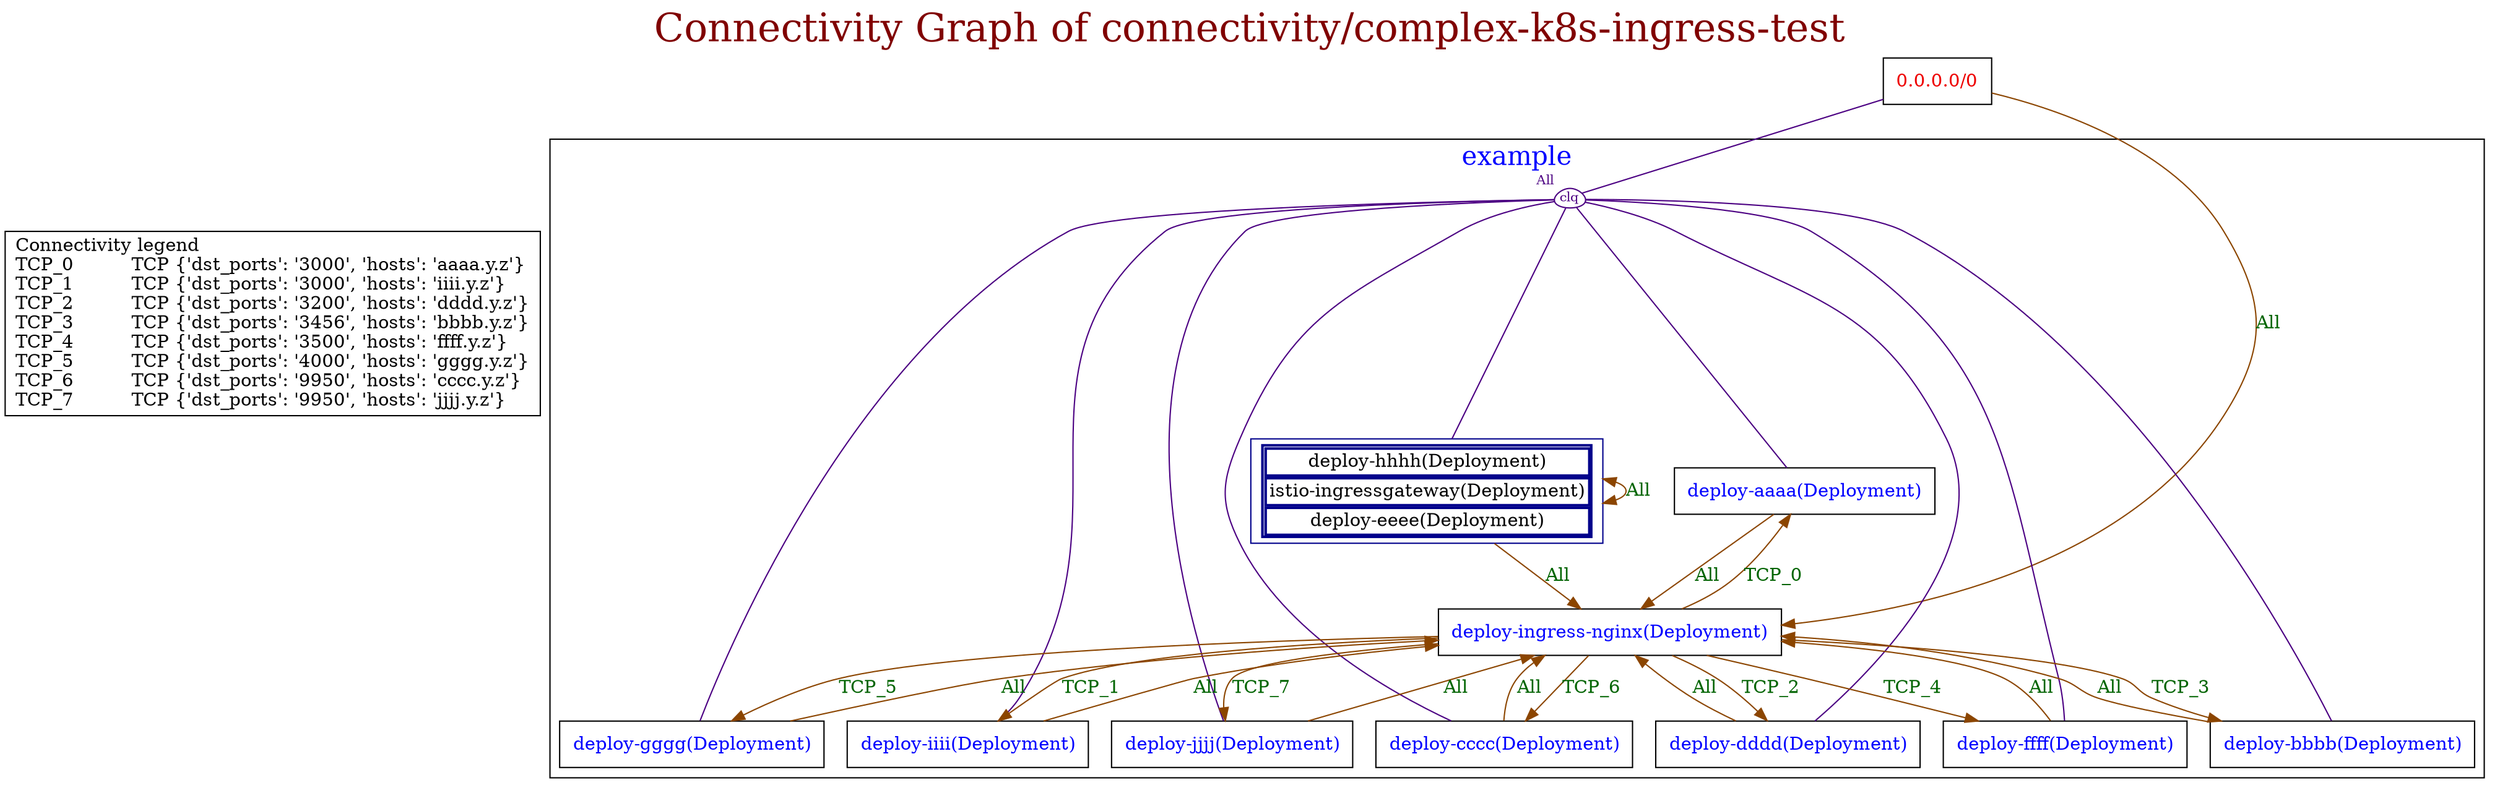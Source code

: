 // The Connectivity Graph of connectivity/complex-k8s-ingress-test
digraph {
	label="Connectivity Graph of connectivity/complex-k8s-ingress-test"	labelloc = "t"
	fontsize=30
	fontcolor=webmaroon
{
	dict_box [label="Connectivity legend\lTCP_0          TCP {'dst_ports': '3000', 'hosts': 'aaaa.y.z'}\lTCP_1          TCP {'dst_ports': '3000', 'hosts': 'iiii.y.z'}\lTCP_2          TCP {'dst_ports': '3200', 'hosts': 'dddd.y.z'}\lTCP_3          TCP {'dst_ports': '3456', 'hosts': 'bbbb.y.z'}\lTCP_4          TCP {'dst_ports': '3500', 'hosts': 'ffff.y.z'}\lTCP_5          TCP {'dst_ports': '4000', 'hosts': 'gggg.y.z'}\lTCP_6          TCP {'dst_ports': '9950', 'hosts': 'cccc.y.z'}\lTCP_7          TCP {'dst_ports': '9950', 'hosts': 'jjjj.y.z'}\l" shape=box]
 rank=sink
}
	"0.0.0.0/0" [label=<<table border="0" cellspacing="0"><tr><td>0.0.0.0/0</td></tr></table>> shape=box fontcolor=red2]
subgraph cluster_example_namespace{
	label="example"
	fontsize=20
	fontcolor=blue
	"clique_0" [shape=egg fontcolor=indigo color=indigo width=0.2 height=0.2 label=clq fontsize=10 margin=0  xlabel="All"]
	"example/deploy-aaaa(Deployment)" [label=<<table border="0" cellspacing="0"><tr><td>deploy-aaaa(Deployment)</td></tr></table>> shape=box fontcolor=blue]
	"example/deploy-bbbb(Deployment)" [label=<<table border="0" cellspacing="0"><tr><td>deploy-bbbb(Deployment)</td></tr></table>> shape=box fontcolor=blue]
	"example/deploy-cccc(Deployment)" [label=<<table border="0" cellspacing="0"><tr><td>deploy-cccc(Deployment)</td></tr></table>> shape=box fontcolor=blue]
	"example/deploy-dddd(Deployment)" [label=<<table border="0" cellspacing="0"><tr><td>deploy-dddd(Deployment)</td></tr></table>> shape=box fontcolor=blue]
	"example/deploy-eeee(Deployment)" [label=<<table border="2" cellspacing="0"><tr><td>deploy-hhhh(Deployment)</td></tr><tr><td>istio-ingressgateway(Deployment)</td></tr><tr><td>deploy-eeee(Deployment)</td></tr></table>> shape=box color=darkblue]
	"example/deploy-ffff(Deployment)" [label=<<table border="0" cellspacing="0"><tr><td>deploy-ffff(Deployment)</td></tr></table>> shape=box fontcolor=blue]
	"example/deploy-gggg(Deployment)" [label=<<table border="0" cellspacing="0"><tr><td>deploy-gggg(Deployment)</td></tr></table>> shape=box fontcolor=blue]
	"example/deploy-iiii(Deployment)" [label=<<table border="0" cellspacing="0"><tr><td>deploy-iiii(Deployment)</td></tr></table>> shape=box fontcolor=blue]
	"example/deploy-ingress-nginx(Deployment)" [label=<<table border="0" cellspacing="0"><tr><td>deploy-ingress-nginx(Deployment)</td></tr></table>> shape=box fontcolor=blue]
	"example/deploy-jjjj(Deployment)" [label=<<table border="0" cellspacing="0"><tr><td>deploy-jjjj(Deployment)</td></tr></table>> shape=box fontcolor=blue]
}
	"0.0.0.0/0" -> "clique_0"[ color=indigo fontcolor=darkgreen dir=both arrowhead=none arrowtail=none]
	"0.0.0.0/0" -> "example/deploy-ingress-nginx(Deployment)"[label="All" color=darkorange4 fontcolor=darkgreen dir=both arrowhead=normal arrowtail=none]
	"clique_0" -> "example/deploy-aaaa(Deployment)"[ color=indigo fontcolor=darkgreen dir=both arrowhead=none arrowtail=none]
	"clique_0" -> "example/deploy-bbbb(Deployment)"[ color=indigo fontcolor=darkgreen dir=both arrowhead=none arrowtail=none]
	"clique_0" -> "example/deploy-cccc(Deployment)"[ color=indigo fontcolor=darkgreen dir=both arrowhead=none arrowtail=none]
	"clique_0" -> "example/deploy-dddd(Deployment)"[ color=indigo fontcolor=darkgreen dir=both arrowhead=none arrowtail=none]
	"clique_0" -> "example/deploy-eeee(Deployment)"[ color=indigo fontcolor=darkgreen dir=both arrowhead=none arrowtail=none]
	"clique_0" -> "example/deploy-ffff(Deployment)"[ color=indigo fontcolor=darkgreen dir=both arrowhead=none arrowtail=none]
	"clique_0" -> "example/deploy-gggg(Deployment)"[ color=indigo fontcolor=darkgreen dir=both arrowhead=none arrowtail=none]
	"clique_0" -> "example/deploy-iiii(Deployment)"[ color=indigo fontcolor=darkgreen dir=both arrowhead=none arrowtail=none]
	"clique_0" -> "example/deploy-jjjj(Deployment)"[ color=indigo fontcolor=darkgreen dir=both arrowhead=none arrowtail=none]
	"example/deploy-aaaa(Deployment)" -> "example/deploy-ingress-nginx(Deployment)"[label="All" color=darkorange4 fontcolor=darkgreen dir=both arrowhead=normal arrowtail=none]
	"example/deploy-bbbb(Deployment)" -> "example/deploy-ingress-nginx(Deployment)"[label="All" color=darkorange4 fontcolor=darkgreen dir=both arrowhead=normal arrowtail=none]
	"example/deploy-cccc(Deployment)" -> "example/deploy-ingress-nginx(Deployment)"[label="All" color=darkorange4 fontcolor=darkgreen dir=both arrowhead=normal arrowtail=none]
	"example/deploy-dddd(Deployment)" -> "example/deploy-ingress-nginx(Deployment)"[label="All" color=darkorange4 fontcolor=darkgreen dir=both arrowhead=normal arrowtail=none]
	"example/deploy-eeee(Deployment)" -> "example/deploy-eeee(Deployment)"[label="All" color=darkorange4 fontcolor=darkgreen dir=both arrowhead=normal arrowtail=normal]
	"example/deploy-eeee(Deployment)" -> "example/deploy-ingress-nginx(Deployment)"[label="All" color=darkorange4 fontcolor=darkgreen dir=both arrowhead=normal arrowtail=none]
	"example/deploy-ffff(Deployment)" -> "example/deploy-ingress-nginx(Deployment)"[label="All" color=darkorange4 fontcolor=darkgreen dir=both arrowhead=normal arrowtail=none]
	"example/deploy-gggg(Deployment)" -> "example/deploy-ingress-nginx(Deployment)"[label="All" color=darkorange4 fontcolor=darkgreen dir=both arrowhead=normal arrowtail=none]
	"example/deploy-iiii(Deployment)" -> "example/deploy-ingress-nginx(Deployment)"[label="All" color=darkorange4 fontcolor=darkgreen dir=both arrowhead=normal arrowtail=none]
	"example/deploy-ingress-nginx(Deployment)" -> "example/deploy-aaaa(Deployment)"[label="TCP_0" color=darkorange4 fontcolor=darkgreen dir=both arrowhead=normal arrowtail=none]
	"example/deploy-ingress-nginx(Deployment)" -> "example/deploy-bbbb(Deployment)"[label="TCP_3" color=darkorange4 fontcolor=darkgreen dir=both arrowhead=normal arrowtail=none]
	"example/deploy-ingress-nginx(Deployment)" -> "example/deploy-cccc(Deployment)"[label="TCP_6" color=darkorange4 fontcolor=darkgreen dir=both arrowhead=normal arrowtail=none]
	"example/deploy-ingress-nginx(Deployment)" -> "example/deploy-dddd(Deployment)"[label="TCP_2" color=darkorange4 fontcolor=darkgreen dir=both arrowhead=normal arrowtail=none]
	"example/deploy-ingress-nginx(Deployment)" -> "example/deploy-ffff(Deployment)"[label="TCP_4" color=darkorange4 fontcolor=darkgreen dir=both arrowhead=normal arrowtail=none]
	"example/deploy-ingress-nginx(Deployment)" -> "example/deploy-gggg(Deployment)"[label="TCP_5" color=darkorange4 fontcolor=darkgreen dir=both arrowhead=normal arrowtail=none]
	"example/deploy-ingress-nginx(Deployment)" -> "example/deploy-iiii(Deployment)"[label="TCP_1" color=darkorange4 fontcolor=darkgreen dir=both arrowhead=normal arrowtail=none]
	"example/deploy-ingress-nginx(Deployment)" -> "example/deploy-jjjj(Deployment)"[label="TCP_7" color=darkorange4 fontcolor=darkgreen dir=both arrowhead=normal arrowtail=none]
	"example/deploy-jjjj(Deployment)" -> "example/deploy-ingress-nginx(Deployment)"[label="All" color=darkorange4 fontcolor=darkgreen dir=both arrowhead=normal arrowtail=none]
}
